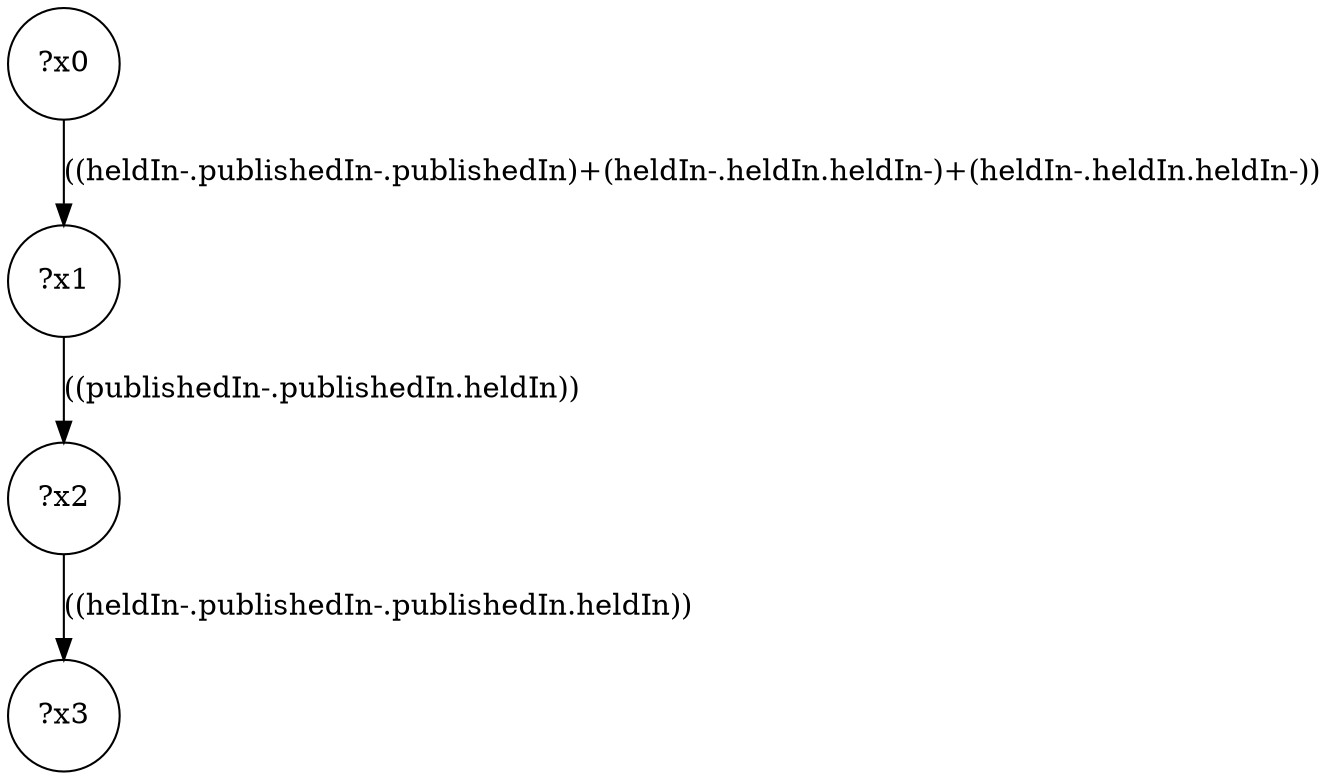 digraph g {
	x0 [shape=circle, label="?x0"];
	x1 [shape=circle, label="?x1"];
	x0 -> x1 [label="((heldIn-.publishedIn-.publishedIn)+(heldIn-.heldIn.heldIn-)+(heldIn-.heldIn.heldIn-))"];
	x2 [shape=circle, label="?x2"];
	x1 -> x2 [label="((publishedIn-.publishedIn.heldIn))"];
	x3 [shape=circle, label="?x3"];
	x2 -> x3 [label="((heldIn-.publishedIn-.publishedIn.heldIn))"];
}
